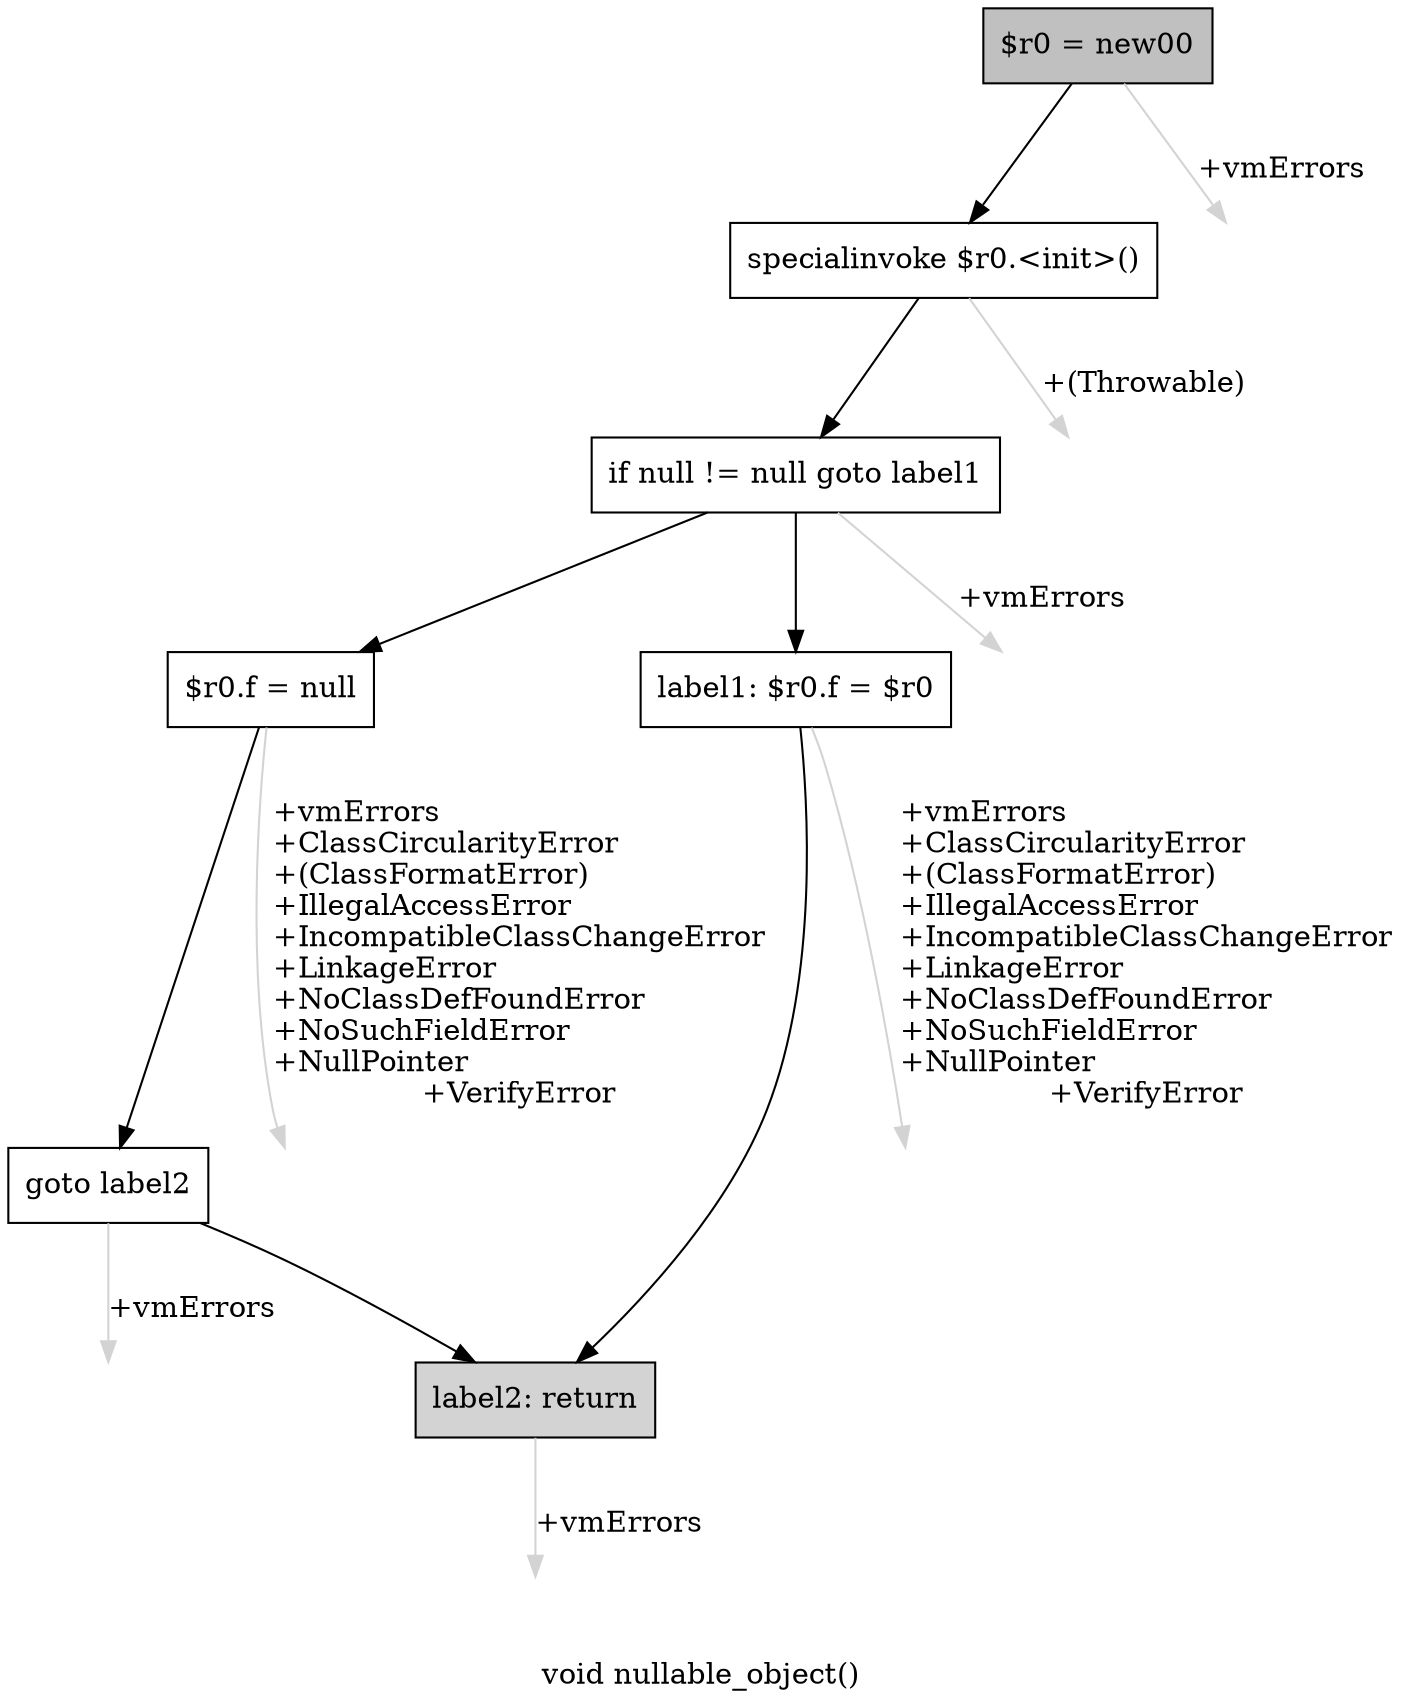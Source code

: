 digraph "void nullable_object()" {
    label="void nullable_object()";
    node [shape=box];
    "0" [style=filled,fillcolor=gray,label="$r0 = new00",];
    "1" [label="specialinvoke $r0.<init>()",];
    "0"->"1" [color=black,];
    "7" [style=invis,label="Esc",];
    "0"->"7" [color=lightgray,label="\l+vmErrors",];
    "2" [label="if null != null goto label1",];
    "1"->"2" [color=black,];
    "8" [style=invis,label="Esc",];
    "1"->"8" [color=lightgray,label="\l+(Throwable)",];
    "3" [label="$r0.f = null",];
    "2"->"3" [color=black,];
    "5" [label="label1: $r0.f = $r0",];
    "2"->"5" [color=black,];
    "9" [style=invis,label="Esc",];
    "2"->"9" [color=lightgray,label="\l+vmErrors",];
    "4" [label="goto label2",];
    "3"->"4" [color=black,];
    "10" [style=invis,label="Esc",];
    "3"->"10" [color=lightgray,label="\l+vmErrors\l+ClassCircularityError\l+(ClassFormatError)\l+IllegalAccessError\l+IncompatibleClassChangeError\l+LinkageError\l+NoClassDefFoundError\l+NoSuchFieldError\l+NullPointer\l+VerifyError",];
    "6" [style=filled,fillcolor=lightgray,label="label2: return",];
    "4"->"6" [color=black,];
    "11" [style=invis,label="Esc",];
    "4"->"11" [color=lightgray,label="\l+vmErrors",];
    "5"->"6" [color=black,];
    "12" [style=invis,label="Esc",];
    "5"->"12" [color=lightgray,label="\l+vmErrors\l+ClassCircularityError\l+(ClassFormatError)\l+IllegalAccessError\l+IncompatibleClassChangeError\l+LinkageError\l+NoClassDefFoundError\l+NoSuchFieldError\l+NullPointer\l+VerifyError",];
    "13" [style=invis,label="Esc",];
    "6"->"13" [color=lightgray,label="\l+vmErrors",];
}
